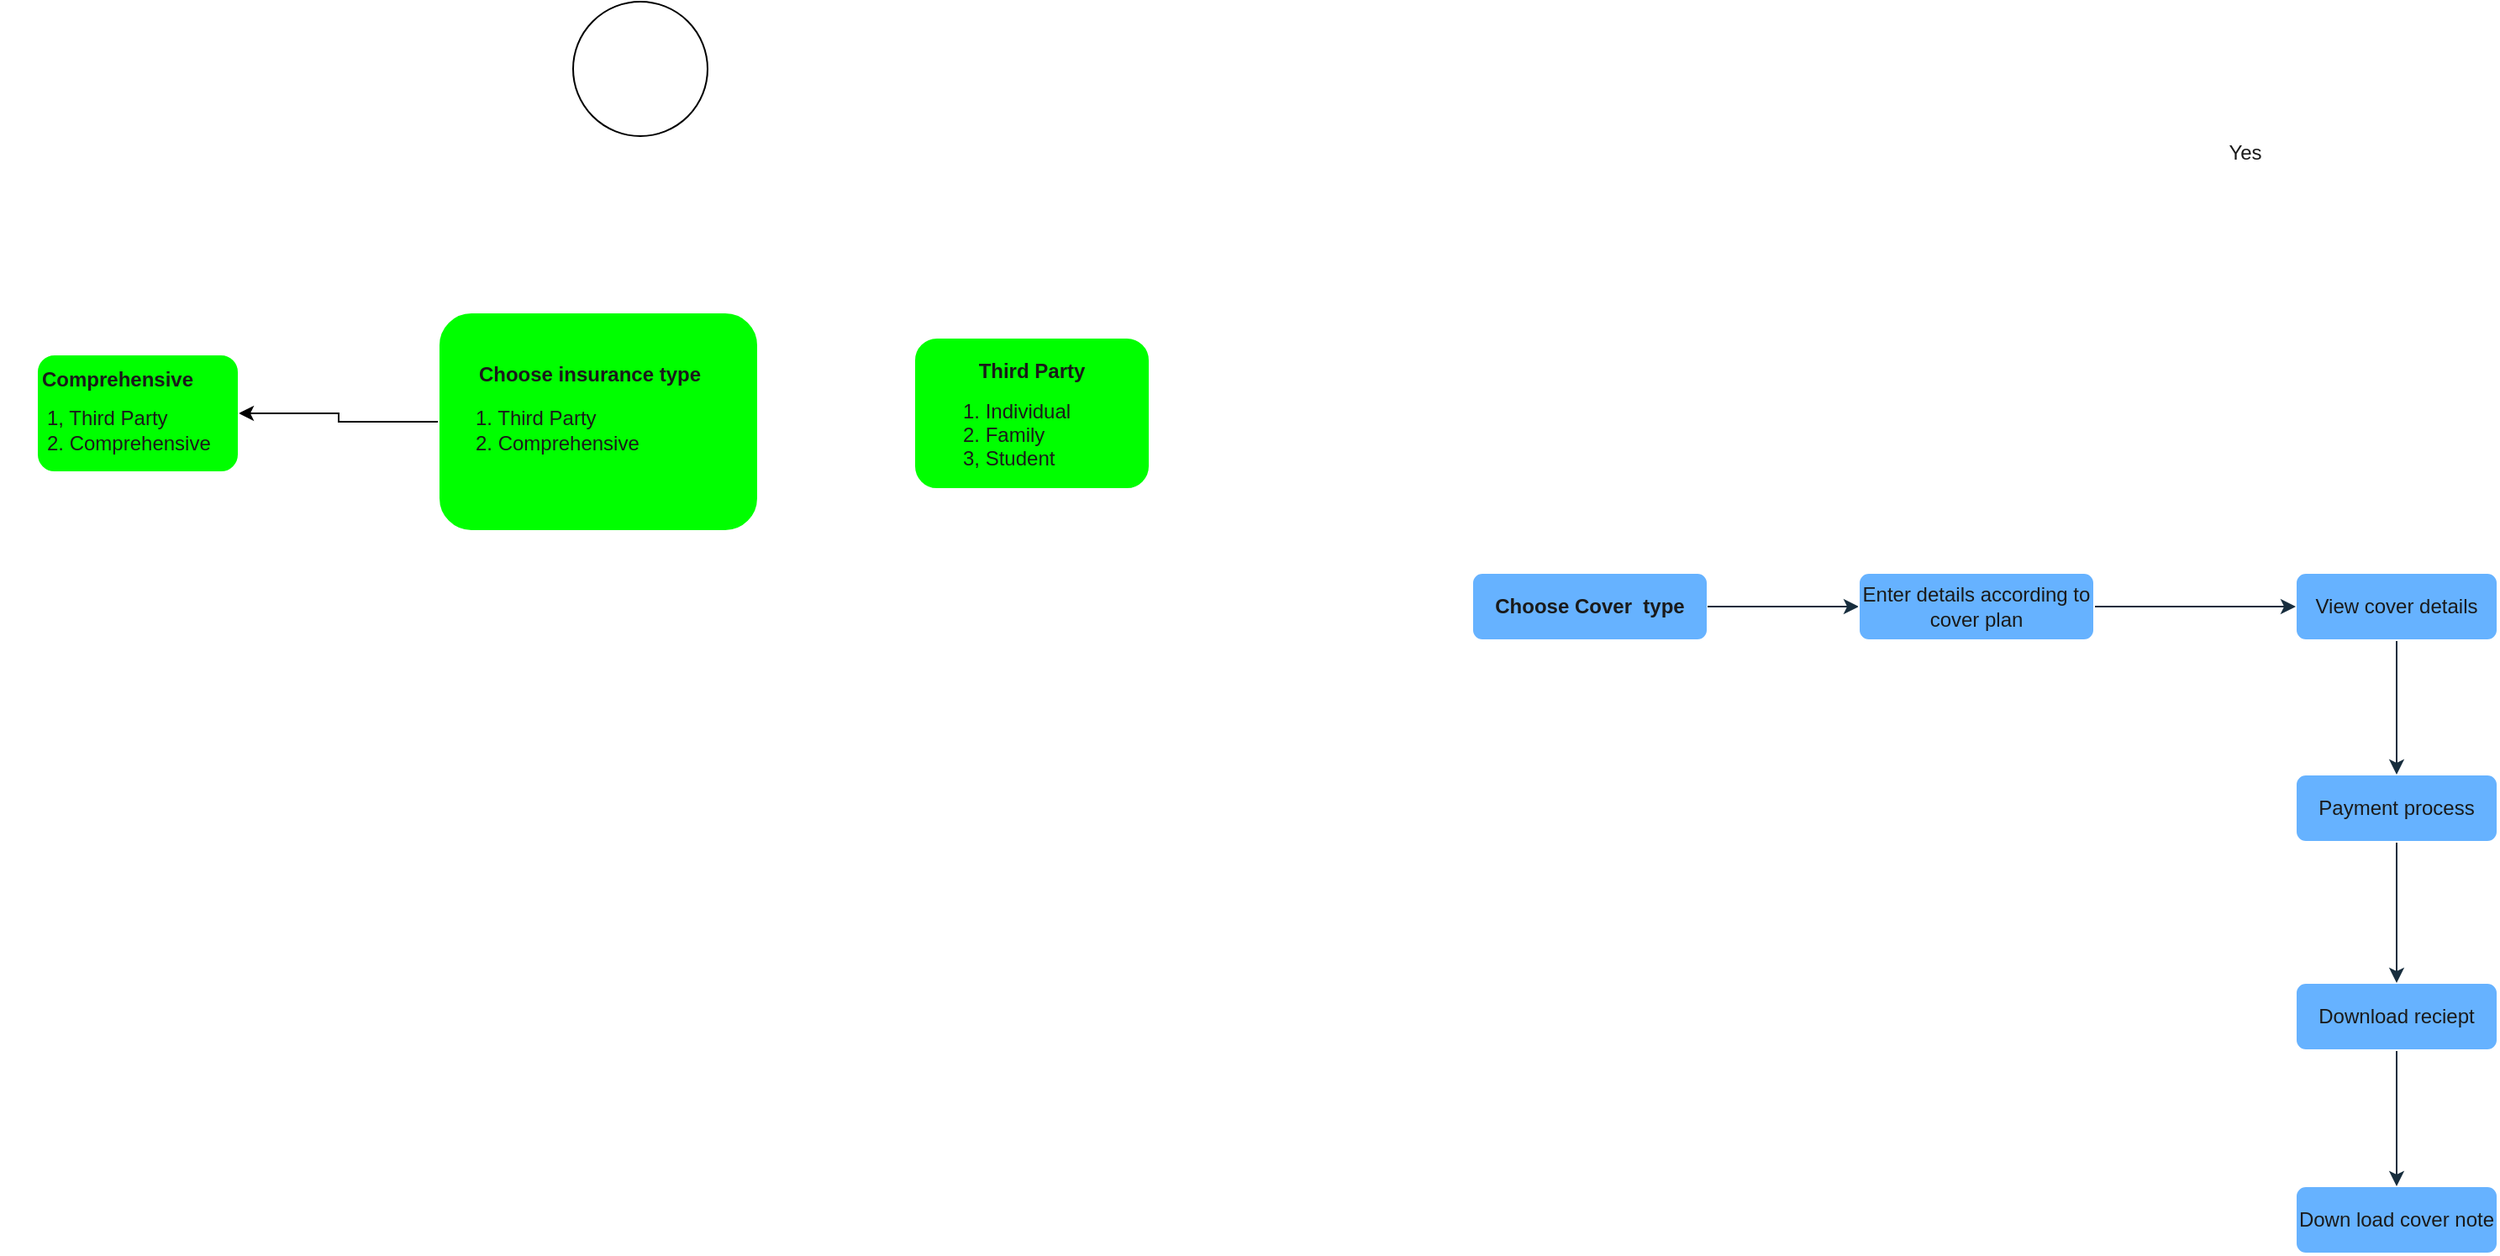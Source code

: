 <mxfile version="21.8.0" type="github">
  <diagram id="C5RBs43oDa-KdzZeNtuy" name="Page-1">
    <mxGraphModel dx="2261" dy="913" grid="1" gridSize="10" guides="1" tooltips="1" connect="1" arrows="1" fold="1" page="1" pageScale="1" pageWidth="827" pageHeight="1169" background="#FFFFFF" math="0" shadow="0">
      <root>
        <mxCell id="WIyWlLk6GJQsqaUBKTNV-0" />
        <mxCell id="WIyWlLk6GJQsqaUBKTNV-1" parent="WIyWlLk6GJQsqaUBKTNV-0" />
        <mxCell id="SSCyuXy0SERKJgrXDmF3-17" value="Yes" style="text;strokeColor=none;align=center;fillColor=none;html=1;verticalAlign=middle;whiteSpace=wrap;rounded=1;labelBackgroundColor=none;fontColor=#1A1A1A;" parent="WIyWlLk6GJQsqaUBKTNV-1" vertex="1">
          <mxGeometry x="512" y="120" width="80" height="40" as="geometry" />
        </mxCell>
        <mxCell id="bKOJOJxh9e6GTbkN9oyA-5" value="" style="edgeStyle=orthogonalEdgeStyle;rounded=0;orthogonalLoop=1;jettySize=auto;html=1;" edge="1" parent="WIyWlLk6GJQsqaUBKTNV-1" source="SSCyuXy0SERKJgrXDmF3-25" target="pf6vQ9Jf3TC-Aerc5y8N-71">
          <mxGeometry relative="1" as="geometry" />
        </mxCell>
        <mxCell id="SSCyuXy0SERKJgrXDmF3-25" value="" style="rounded=1;whiteSpace=wrap;html=1;fontSize=12;glass=0;strokeWidth=1;shadow=0;labelBackgroundColor=none;fillColor=#00FF00;strokeColor=#FFFFFF;fontColor=#1A1A1A;" parent="WIyWlLk6GJQsqaUBKTNV-1" vertex="1">
          <mxGeometry x="-523" y="235" width="190" height="130" as="geometry" />
        </mxCell>
        <mxCell id="SSCyuXy0SERKJgrXDmF3-49" value="" style="rounded=1;whiteSpace=wrap;html=1;fontSize=12;glass=0;strokeWidth=1;shadow=0;labelBackgroundColor=none;fillColor=#00FF00;strokeColor=#FFFFFF;fontColor=#1A1A1A;" parent="WIyWlLk6GJQsqaUBKTNV-1" vertex="1">
          <mxGeometry x="-240" y="250" width="140" height="90" as="geometry" />
        </mxCell>
        <mxCell id="pf6vQ9Jf3TC-Aerc5y8N-2" value="Down load cover note" style="rounded=1;whiteSpace=wrap;html=1;fontSize=12;glass=0;strokeWidth=1;shadow=0;labelBackgroundColor=none;fillColor=#66B2FF;strokeColor=#FFFFFF;fontColor=#1A1A1A;" parent="WIyWlLk6GJQsqaUBKTNV-1" vertex="1">
          <mxGeometry x="582" y="755" width="120" height="40" as="geometry" />
        </mxCell>
        <mxCell id="pf6vQ9Jf3TC-Aerc5y8N-87" value="" style="edgeStyle=orthogonalEdgeStyle;rounded=0;orthogonalLoop=1;jettySize=auto;html=1;strokeColor=#182E3E;fontColor=#1A1A1A;" parent="WIyWlLk6GJQsqaUBKTNV-1" source="pf6vQ9Jf3TC-Aerc5y8N-3" target="pf6vQ9Jf3TC-Aerc5y8N-2" edge="1">
          <mxGeometry relative="1" as="geometry" />
        </mxCell>
        <mxCell id="pf6vQ9Jf3TC-Aerc5y8N-3" value="Download reciept" style="rounded=1;whiteSpace=wrap;html=1;fontSize=12;glass=0;strokeWidth=1;shadow=0;labelBackgroundColor=none;fillColor=#66B2FF;strokeColor=#FFFFFF;fontColor=#1A1A1A;" parent="WIyWlLk6GJQsqaUBKTNV-1" vertex="1">
          <mxGeometry x="582" y="634" width="120" height="40" as="geometry" />
        </mxCell>
        <mxCell id="pf6vQ9Jf3TC-Aerc5y8N-85" value="" style="edgeStyle=orthogonalEdgeStyle;rounded=0;orthogonalLoop=1;jettySize=auto;html=1;strokeColor=#182E3E;fontColor=#1A1A1A;" parent="WIyWlLk6GJQsqaUBKTNV-1" source="pf6vQ9Jf3TC-Aerc5y8N-4" target="pf6vQ9Jf3TC-Aerc5y8N-3" edge="1">
          <mxGeometry relative="1" as="geometry" />
        </mxCell>
        <mxCell id="pf6vQ9Jf3TC-Aerc5y8N-4" value="Payment process" style="rounded=1;whiteSpace=wrap;html=1;fontSize=12;glass=0;strokeWidth=1;shadow=0;labelBackgroundColor=none;fillColor=#66B2FF;strokeColor=#FFFFFF;fontColor=#1A1A1A;" parent="WIyWlLk6GJQsqaUBKTNV-1" vertex="1">
          <mxGeometry x="582" y="510" width="120" height="40" as="geometry" />
        </mxCell>
        <mxCell id="pf6vQ9Jf3TC-Aerc5y8N-84" value="" style="edgeStyle=orthogonalEdgeStyle;rounded=0;orthogonalLoop=1;jettySize=auto;html=1;strokeColor=#182E3E;fontColor=#1A1A1A;" parent="WIyWlLk6GJQsqaUBKTNV-1" source="pf6vQ9Jf3TC-Aerc5y8N-5" target="pf6vQ9Jf3TC-Aerc5y8N-4" edge="1">
          <mxGeometry relative="1" as="geometry" />
        </mxCell>
        <mxCell id="pf6vQ9Jf3TC-Aerc5y8N-5" value="View cover details" style="rounded=1;whiteSpace=wrap;html=1;fontSize=12;glass=0;strokeWidth=1;shadow=0;labelBackgroundColor=none;fillColor=#66B2FF;strokeColor=#FFFFFF;fontColor=#1A1A1A;" parent="WIyWlLk6GJQsqaUBKTNV-1" vertex="1">
          <mxGeometry x="582" y="390" width="120" height="40" as="geometry" />
        </mxCell>
        <mxCell id="pf6vQ9Jf3TC-Aerc5y8N-35" value="&lt;b&gt;Choose insurance type&lt;br&gt;&lt;/b&gt;" style="text;strokeColor=none;align=center;fillColor=none;html=1;verticalAlign=middle;whiteSpace=wrap;rounded=1;labelBackgroundColor=none;fontColor=#1A1A1A;" parent="WIyWlLk6GJQsqaUBKTNV-1" vertex="1">
          <mxGeometry x="-503" y="257" width="140" height="30" as="geometry" />
        </mxCell>
        <mxCell id="pf6vQ9Jf3TC-Aerc5y8N-36" value="&lt;div&gt;1. Third Party&lt;br&gt;&lt;/div&gt;&lt;div&gt;2. Comprehensive&lt;br&gt;&lt;/div&gt;" style="text;strokeColor=none;align=left;fillColor=none;html=1;verticalAlign=middle;whiteSpace=wrap;rounded=1;labelBackgroundColor=none;fontColor=#1A1A1A;" parent="WIyWlLk6GJQsqaUBKTNV-1" vertex="1">
          <mxGeometry x="-503" y="280" width="120" height="50" as="geometry" />
        </mxCell>
        <mxCell id="pf6vQ9Jf3TC-Aerc5y8N-58" value="" style="rounded=1;whiteSpace=wrap;html=1;fillColor=#66B2FF;strokeColor=#FFFFFF;fontColor=#1A1A1A;glass=0;strokeWidth=1;shadow=0;labelBackgroundColor=none;" parent="WIyWlLk6GJQsqaUBKTNV-1" vertex="1">
          <mxGeometry x="92" y="390" width="140" height="40" as="geometry" />
        </mxCell>
        <mxCell id="pf6vQ9Jf3TC-Aerc5y8N-82" value="" style="edgeStyle=orthogonalEdgeStyle;rounded=0;orthogonalLoop=1;jettySize=auto;html=1;strokeColor=#182E3E;fontColor=#1A1A1A;" parent="WIyWlLk6GJQsqaUBKTNV-1" source="pf6vQ9Jf3TC-Aerc5y8N-60" target="pf6vQ9Jf3TC-Aerc5y8N-81" edge="1">
          <mxGeometry relative="1" as="geometry" />
        </mxCell>
        <mxCell id="pf6vQ9Jf3TC-Aerc5y8N-60" value="&lt;b&gt;Choose Cover&amp;nbsp; type&lt;br&gt;&lt;/b&gt;" style="text;strokeColor=none;align=center;fillColor=none;html=1;verticalAlign=middle;whiteSpace=wrap;rounded=1;labelBackgroundColor=none;fontColor=#1A1A1A;" parent="WIyWlLk6GJQsqaUBKTNV-1" vertex="1">
          <mxGeometry x="92" y="395" width="140" height="30" as="geometry" />
        </mxCell>
        <mxCell id="pf6vQ9Jf3TC-Aerc5y8N-69" value="&lt;b&gt;Third Party&lt;br&gt;&lt;/b&gt;" style="text;strokeColor=none;align=center;fillColor=none;html=1;verticalAlign=middle;whiteSpace=wrap;rounded=1;labelBackgroundColor=none;fontColor=#1A1A1A;" parent="WIyWlLk6GJQsqaUBKTNV-1" vertex="1">
          <mxGeometry x="-240" y="255" width="140" height="30" as="geometry" />
        </mxCell>
        <mxCell id="pf6vQ9Jf3TC-Aerc5y8N-70" value="&lt;div&gt;1. Individual&lt;br&gt;&lt;/div&gt;&lt;div&gt;2. Family&lt;/div&gt;&lt;div&gt;3, Student&lt;br&gt;&lt;/div&gt;&lt;div&gt;&lt;br&gt;&lt;/div&gt;&lt;div&gt;&lt;br&gt; &lt;/div&gt;" style="text;strokeColor=none;align=left;fillColor=none;html=1;verticalAlign=middle;whiteSpace=wrap;rounded=1;labelBackgroundColor=none;fontColor=#1A1A1A;" parent="WIyWlLk6GJQsqaUBKTNV-1" vertex="1">
          <mxGeometry x="-213" y="297" width="120" height="50" as="geometry" />
        </mxCell>
        <mxCell id="pf6vQ9Jf3TC-Aerc5y8N-71" value="" style="rounded=1;whiteSpace=wrap;html=1;fontSize=12;glass=0;strokeWidth=1;shadow=0;labelBackgroundColor=none;fillColor=#00FF00;strokeColor=#FFFFFF;fontColor=#1A1A1A;" parent="WIyWlLk6GJQsqaUBKTNV-1" vertex="1">
          <mxGeometry x="-762" y="260" width="120" height="70" as="geometry" />
        </mxCell>
        <mxCell id="pf6vQ9Jf3TC-Aerc5y8N-72" value="&lt;b&gt;Comprehensive&lt;/b&gt;" style="text;strokeColor=none;align=center;fillColor=none;html=1;verticalAlign=middle;whiteSpace=wrap;rounded=1;labelBackgroundColor=none;fontColor=#1A1A1A;" parent="WIyWlLk6GJQsqaUBKTNV-1" vertex="1">
          <mxGeometry x="-784" y="260" width="140" height="30" as="geometry" />
        </mxCell>
        <mxCell id="pf6vQ9Jf3TC-Aerc5y8N-73" value="&lt;div&gt;1, Third Party&lt;/div&gt;&lt;div&gt;2. Comprehensive&lt;br&gt;&lt;/div&gt;" style="text;strokeColor=none;align=left;fillColor=none;html=1;verticalAlign=middle;whiteSpace=wrap;rounded=1;labelBackgroundColor=none;fontColor=#1A1A1A;" parent="WIyWlLk6GJQsqaUBKTNV-1" vertex="1">
          <mxGeometry x="-758" y="280" width="110" height="50" as="geometry" />
        </mxCell>
        <mxCell id="pf6vQ9Jf3TC-Aerc5y8N-83" value="" style="edgeStyle=orthogonalEdgeStyle;rounded=0;orthogonalLoop=1;jettySize=auto;html=1;strokeColor=#182E3E;fontColor=#1A1A1A;" parent="WIyWlLk6GJQsqaUBKTNV-1" source="pf6vQ9Jf3TC-Aerc5y8N-81" target="pf6vQ9Jf3TC-Aerc5y8N-5" edge="1">
          <mxGeometry relative="1" as="geometry" />
        </mxCell>
        <mxCell id="pf6vQ9Jf3TC-Aerc5y8N-81" value="Enter details according to cover plan" style="rounded=1;whiteSpace=wrap;html=1;fontSize=12;glass=0;strokeWidth=1;shadow=0;labelBackgroundColor=none;fillColor=#66B2FF;strokeColor=#FFFFFF;fontColor=#1A1A1A;" parent="WIyWlLk6GJQsqaUBKTNV-1" vertex="1">
          <mxGeometry x="322" y="390" width="140" height="40" as="geometry" />
        </mxCell>
        <mxCell id="bKOJOJxh9e6GTbkN9oyA-0" value="" style="ellipse;whiteSpace=wrap;html=1;aspect=fixed;" vertex="1" parent="WIyWlLk6GJQsqaUBKTNV-1">
          <mxGeometry x="-443" y="50" width="80" height="80" as="geometry" />
        </mxCell>
      </root>
    </mxGraphModel>
  </diagram>
</mxfile>
